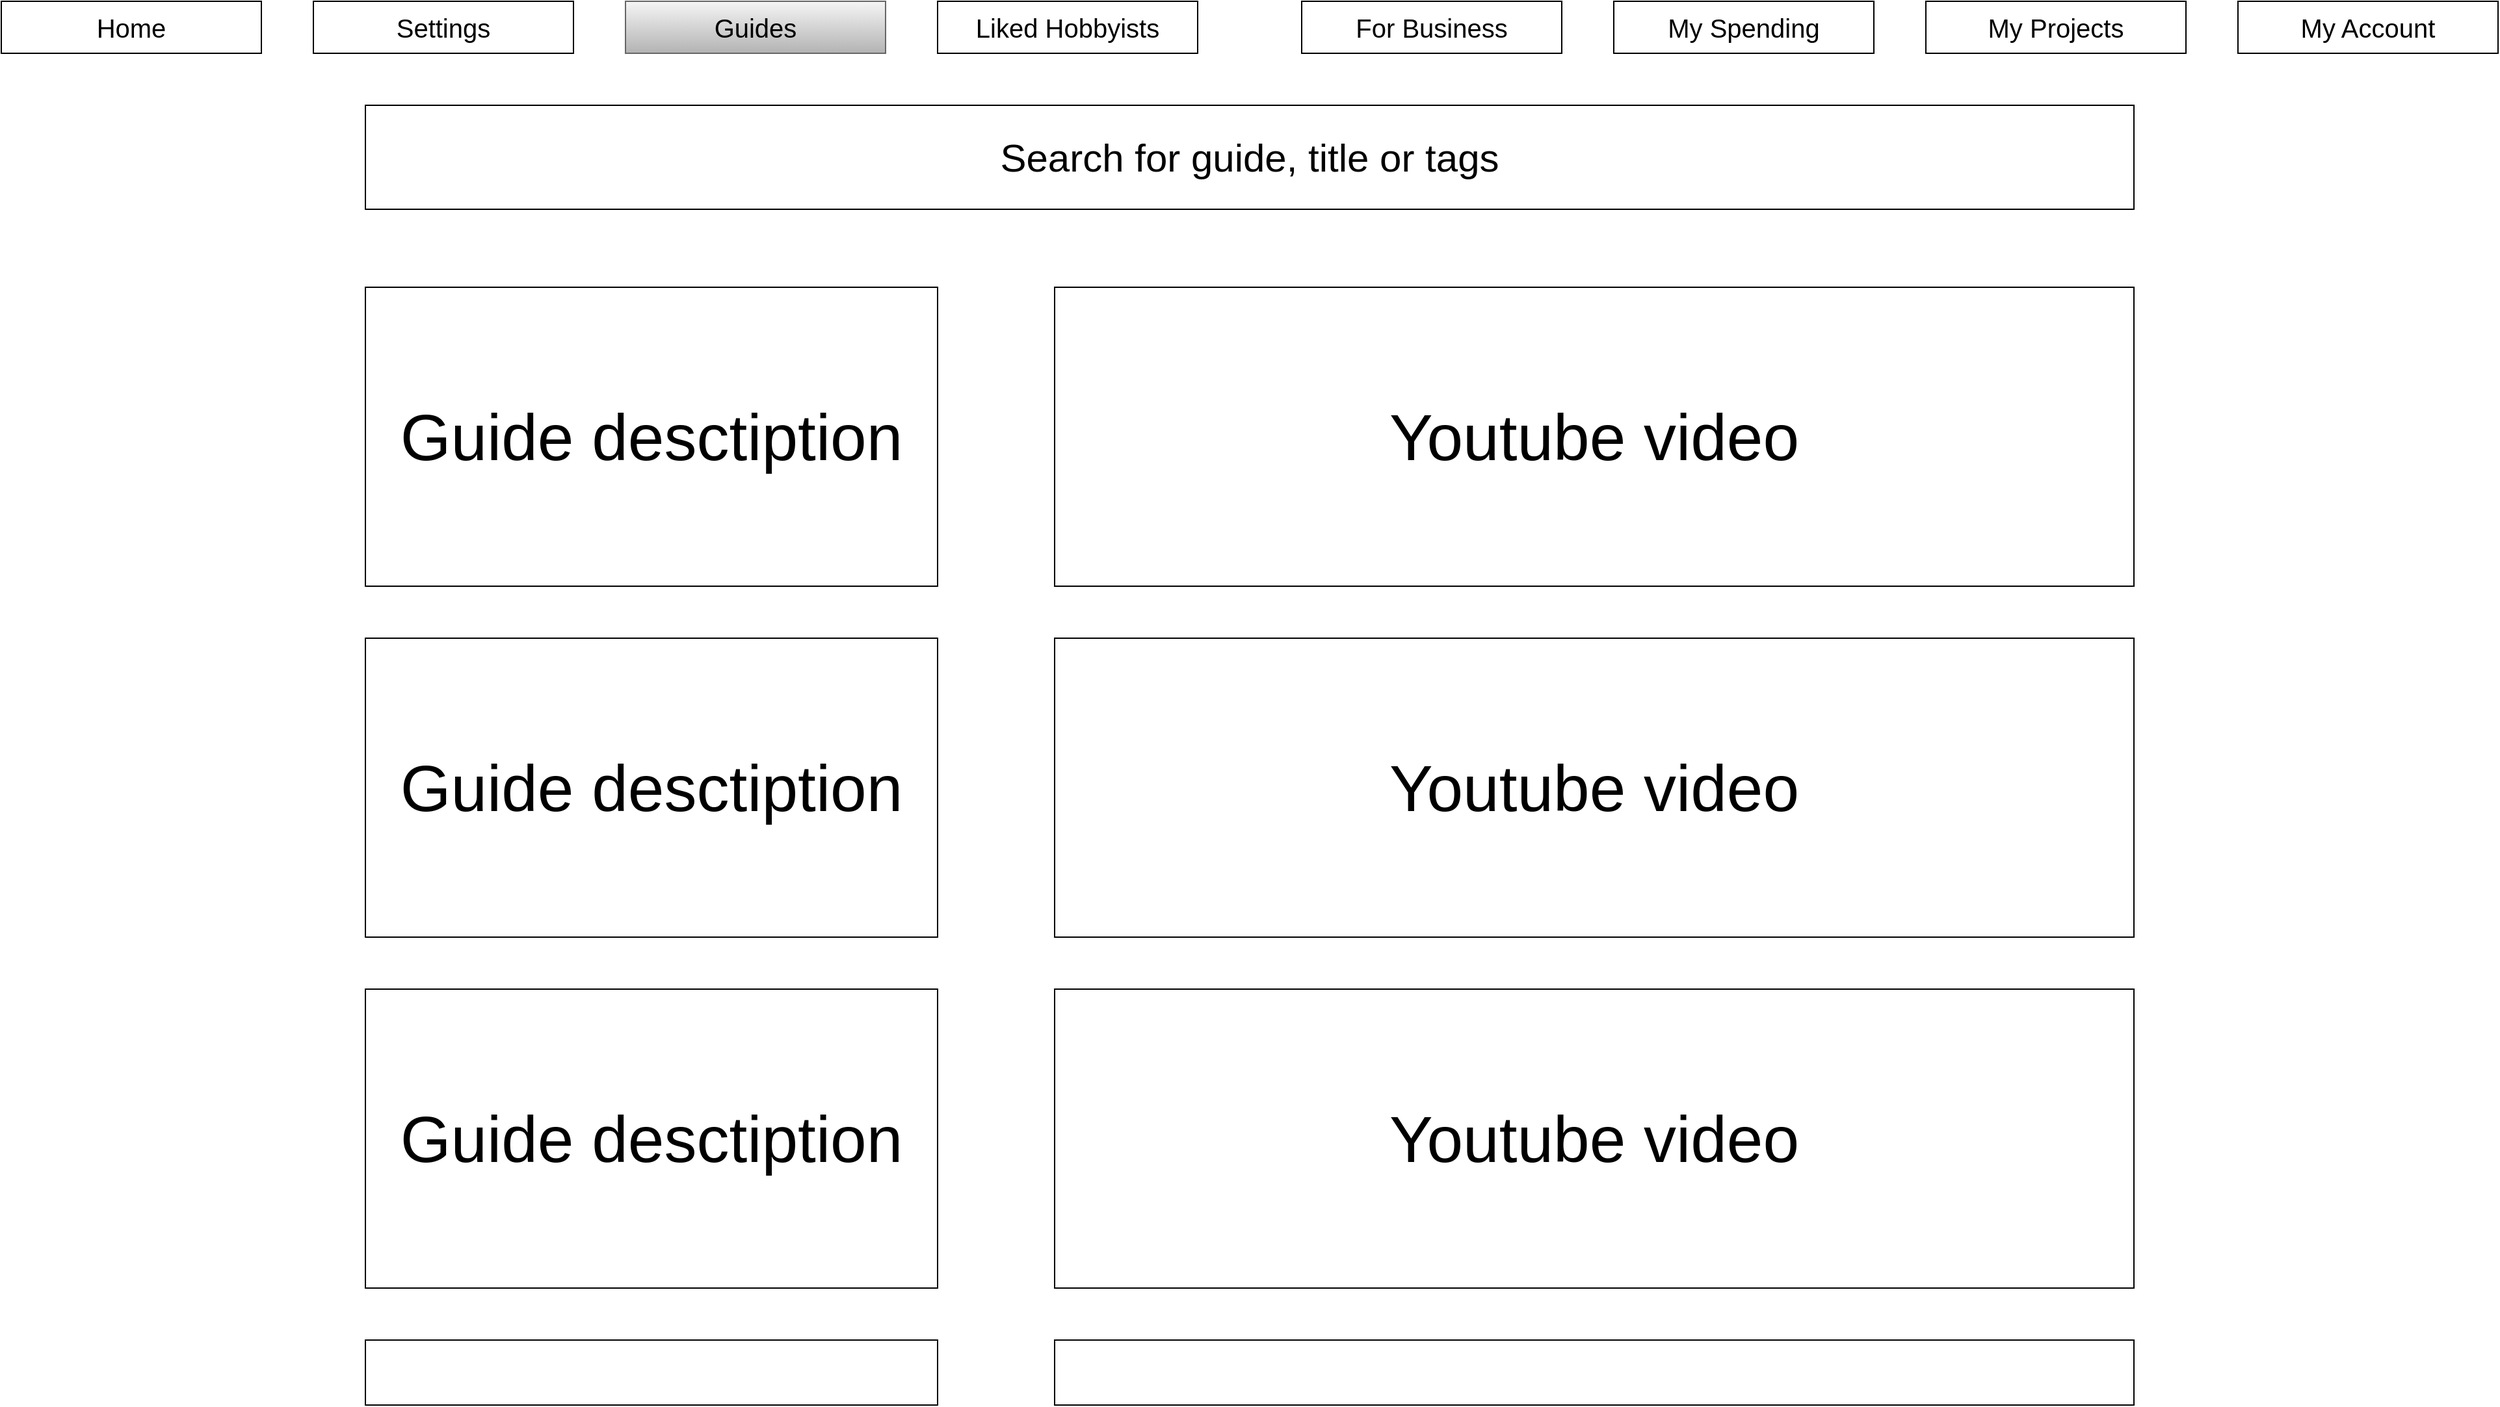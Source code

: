 <mxfile version="20.8.16" type="device" pages="8"><diagram name="Home" id="sbVSTHeEc8Khvn0jCTg0"><mxGraphModel dx="2058" dy="1180" grid="1" gridSize="10" guides="1" tooltips="1" connect="1" arrows="1" fold="1" page="1" pageScale="1" pageWidth="1920" pageHeight="1080" math="0" shadow="0"><root><mxCell id="0"/><mxCell id="1" parent="0"/><mxCell id="GmCFZUTFq7YRnxrkvhaL-1" value="&lt;font style=&quot;font-size: 20px;&quot;&gt;Home&lt;/font&gt;" style="rounded=0;whiteSpace=wrap;html=1;" parent="1" vertex="1"><mxGeometry width="200" height="40" as="geometry"/></mxCell><mxCell id="GmCFZUTFq7YRnxrkvhaL-2" value="&lt;font style=&quot;font-size: 20px;&quot;&gt;My Account&lt;/font&gt;" style="rounded=0;whiteSpace=wrap;html=1;" parent="1" vertex="1"><mxGeometry x="1720" width="200" height="40" as="geometry"/></mxCell><mxCell id="GmCFZUTFq7YRnxrkvhaL-3" value="&lt;span style=&quot;font-size: 50px;&quot;&gt;Youtube video&lt;/span&gt;" style="rounded=0;whiteSpace=wrap;html=1;" parent="1" vertex="1"><mxGeometry x="810" y="220" width="830" height="230" as="geometry"/></mxCell><mxCell id="GmCFZUTFq7YRnxrkvhaL-6" value="&lt;font style=&quot;font-size: 30px;&quot;&gt;Search for guide, title or tags&lt;/font&gt;" style="rounded=0;whiteSpace=wrap;html=1;" parent="1" vertex="1"><mxGeometry x="280" y="80" width="1360" height="80" as="geometry"/></mxCell><mxCell id="GmCFZUTFq7YRnxrkvhaL-7" value="&lt;font style=&quot;font-size: 20px;&quot;&gt;My Projects&lt;br&gt;&lt;/font&gt;" style="rounded=0;whiteSpace=wrap;html=1;" parent="1" vertex="1"><mxGeometry x="1480" width="200" height="40" as="geometry"/></mxCell><mxCell id="GmCFZUTFq7YRnxrkvhaL-8" value="&lt;font style=&quot;font-size: 20px;&quot;&gt;My Spending&lt;/font&gt;" style="rounded=0;whiteSpace=wrap;html=1;" parent="1" vertex="1"><mxGeometry x="1240" width="200" height="40" as="geometry"/></mxCell><mxCell id="GmCFZUTFq7YRnxrkvhaL-9" value="&lt;span style=&quot;font-size: 20px;&quot;&gt;Guides&lt;/span&gt;" style="rounded=0;whiteSpace=wrap;html=1;fillColor=#f5f5f5;strokeColor=#666666;gradientColor=#b3b3b3;" parent="1" vertex="1"><mxGeometry x="480" width="200" height="40" as="geometry"/></mxCell><mxCell id="GmCFZUTFq7YRnxrkvhaL-10" value="&lt;span style=&quot;font-size: 20px;&quot;&gt;Liked Hobbyists&lt;/span&gt;" style="rounded=0;whiteSpace=wrap;html=1;" parent="1" vertex="1"><mxGeometry x="720" width="200" height="40" as="geometry"/></mxCell><mxCell id="GmCFZUTFq7YRnxrkvhaL-14" value="&lt;span style=&quot;font-size: 50px;&quot;&gt;Guide desctiption&lt;/span&gt;" style="rounded=0;whiteSpace=wrap;html=1;" parent="1" vertex="1"><mxGeometry x="280" y="220" width="440" height="230" as="geometry"/></mxCell><mxCell id="85s8WxTEaQHtq8wKrOcY-1" value="&lt;span style=&quot;font-size: 20px;&quot;&gt;Settings&lt;/span&gt;" style="rounded=0;whiteSpace=wrap;html=1;" parent="1" vertex="1"><mxGeometry x="240" width="200" height="40" as="geometry"/></mxCell><mxCell id="85s8WxTEaQHtq8wKrOcY-2" value="&lt;span style=&quot;font-size: 20px;&quot;&gt;For Business&lt;/span&gt;" style="rounded=0;whiteSpace=wrap;html=1;" parent="1" vertex="1"><mxGeometry x="1000" width="200" height="40" as="geometry"/></mxCell><mxCell id="6GzSkNBztlolmLq8m_NZ-1" value="&lt;span style=&quot;font-size: 50px;&quot;&gt;Youtube video&lt;/span&gt;" style="rounded=0;whiteSpace=wrap;html=1;" parent="1" vertex="1"><mxGeometry x="810" y="490" width="830" height="230" as="geometry"/></mxCell><mxCell id="6GzSkNBztlolmLq8m_NZ-2" value="&lt;span style=&quot;font-size: 50px;&quot;&gt;Guide desctiption&lt;/span&gt;" style="rounded=0;whiteSpace=wrap;html=1;" parent="1" vertex="1"><mxGeometry x="280" y="490" width="440" height="230" as="geometry"/></mxCell><mxCell id="6GzSkNBztlolmLq8m_NZ-5" value="&lt;span style=&quot;font-size: 50px;&quot;&gt;Youtube video&lt;/span&gt;" style="rounded=0;whiteSpace=wrap;html=1;" parent="1" vertex="1"><mxGeometry x="810" y="760" width="830" height="230" as="geometry"/></mxCell><mxCell id="6GzSkNBztlolmLq8m_NZ-6" value="&lt;span style=&quot;font-size: 50px;&quot;&gt;Guide desctiption&lt;/span&gt;" style="rounded=0;whiteSpace=wrap;html=1;" parent="1" vertex="1"><mxGeometry x="280" y="760" width="440" height="230" as="geometry"/></mxCell><mxCell id="SpukXCk-FqqKl10Tx0mO-9" value="" style="rounded=0;whiteSpace=wrap;html=1;strokeColor=default;gradientColor=none;" parent="1" vertex="1"><mxGeometry x="810" y="1030" width="830" height="50" as="geometry"/></mxCell><mxCell id="SpukXCk-FqqKl10Tx0mO-10" value="" style="rounded=0;whiteSpace=wrap;html=1;" parent="1" vertex="1"><mxGeometry x="280" y="1030" width="440" height="50" as="geometry"/></mxCell></root></mxGraphModel></diagram><diagram id="O-eFL_353cK5m40JCmFn" name="My Spending"><mxGraphModel grid="1" page="1" gridSize="10" guides="1" tooltips="1" connect="1" arrows="1" fold="1" pageScale="1" pageWidth="1920" pageHeight="1080" math="0" shadow="0">&#xa;      <root>&#xa;        <mxCell id="0"/>&#xa;        <mxCell id="1" parent="0"/>&#xa;        <mxCell id="Qk-C6yxF5CyuzVPuHcHw-1" value="&lt;font style=&quot;font-size: 40px;&quot;&gt;My Spending&lt;/font&gt;" style="rounded=0;whiteSpace=wrap;html=1;" vertex="1" parent="1">&#xa;          <mxGeometry x="440" y="40" width="1040" height="80" as="geometry"/>&#xa;        </mxCell>&#xa;        <mxCell id="Qk-C6yxF5CyuzVPuHcHw-2" value="&lt;font style=&quot;font-size: 40px;&quot;&gt;Project - Drop Down&lt;/font&gt;" style="rounded=0;whiteSpace=wrap;html=1;" vertex="1" parent="1">&#xa;          <mxGeometry x="80" y="160" width="640" height="80" as="geometry"/>&#xa;        </mxCell>&#xa;        <mxCell id="rQ4TsWxULD3wKWpOytbA-2" style="edgeStyle=orthogonalEdgeStyle;rounded=0;orthogonalLoop=1;jettySize=auto;html=1;exitX=1;exitY=1;exitDx=0;exitDy=0;entryX=0.5;entryY=0;entryDx=0;entryDy=0;" edge="1" parent="1" source="Qk-C6yxF5CyuzVPuHcHw-3" target="Qk-C6yxF5CyuzVPuHcHw-8">&#xa;          <mxGeometry relative="1" as="geometry"/>&#xa;        </mxCell>&#xa;        <mxCell id="Qk-C6yxF5CyuzVPuHcHw-3" value="&lt;font style=&quot;font-size: 40px;&quot;&gt;List&lt;/font&gt;" style="rounded=0;whiteSpace=wrap;html=1;" vertex="1" parent="1">&#xa;          <mxGeometry x="80" y="280" width="320" height="360" as="geometry"/>&#xa;        </mxCell>&#xa;        <mxCell id="Qk-C6yxF5CyuzVPuHcHw-4" value="&lt;font style=&quot;font-size: 40px;&quot;&gt;Price&lt;/font&gt;" style="rounded=0;whiteSpace=wrap;html=1;" vertex="1" parent="1">&#xa;          <mxGeometry x="400" y="280" width="160" height="360" as="geometry"/>&#xa;        </mxCell>&#xa;        <mxCell id="Qk-C6yxF5CyuzVPuHcHw-5" value="&lt;span style=&quot;font-size: 40px;&quot;&gt;Graph (Likely Pie chart but bar graph preferable)&lt;/span&gt;&lt;div&gt;&lt;span style=&quot;font-size: 40px;&quot;&gt;&lt;br&gt;&lt;/span&gt;&lt;/div&gt;" style="rounded=0;whiteSpace=wrap;html=1;" vertex="1" parent="1">&#xa;          <mxGeometry x="880" y="280" width="960" height="440" as="geometry"/>&#xa;        </mxCell>&#xa;        <mxCell id="Qk-C6yxF5CyuzVPuHcHw-6" value="&lt;font style=&quot;font-size: 40px;&quot;&gt;My Spending&lt;/font&gt;" style="rounded=0;whiteSpace=wrap;html=1;" vertex="1" parent="1">&#xa;          <mxGeometry x="880" y="160" width="480" height="80" as="geometry"/>&#xa;        </mxCell>&#xa;        <mxCell id="Qk-C6yxF5CyuzVPuHcHw-7" value="&lt;font style=&quot;font-size: 40px;&quot;&gt;Date - Date&lt;/font&gt;" style="rounded=0;whiteSpace=wrap;html=1;" vertex="1" parent="1">&#xa;          <mxGeometry x="1360" y="160" width="480" height="80" as="geometry"/>&#xa;        </mxCell>&#xa;        <mxCell id="Qk-C6yxF5CyuzVPuHcHw-8" value="&lt;font style=&quot;font-size: 40px;&quot;&gt;Budget Left&lt;/font&gt;" style="rounded=0;whiteSpace=wrap;html=1;" vertex="1" parent="1">&#xa;          <mxGeometry x="80" y="880" width="640" height="80" as="geometry"/>&#xa;        </mxCell>&#xa;        <mxCell id="rQ4TsWxULD3wKWpOytbA-1" value="&lt;font style=&quot;font-size: 20px;&quot;&gt;Home&lt;/font&gt;" style="rounded=0;whiteSpace=wrap;html=1;" vertex="1" parent="1">&#xa;          <mxGeometry width="200" height="40" as="geometry"/>&#xa;        </mxCell>&#xa;        <mxCell id="rQ4TsWxULD3wKWpOytbA-4" value="&lt;font style=&quot;font-size: 40px;&quot;&gt;Expanding&lt;/font&gt;" style="text;strokeColor=none;align=center;fillColor=none;html=1;verticalAlign=middle;whiteSpace=wrap;rounded=0;" vertex="1" parent="1">&#xa;          <mxGeometry x="430" y="750" width="260" height="100" as="geometry"/>&#xa;        </mxCell>&#xa;        <mxCell id="R5dMMhjgEsjYq8YBJ-na-1" value="&lt;font style=&quot;font-size: 20px;&quot;&gt;My Account&lt;/font&gt;" style="rounded=0;whiteSpace=wrap;html=1;" vertex="1" parent="1">&#xa;          <mxGeometry x="1720" width="200" height="40" as="geometry"/>&#xa;        </mxCell>&#xa;        <mxCell id="M_zQXc0IEzBqkwv7d2Im-1" value="&lt;font style=&quot;font-size: 40px;&quot;&gt;Business&lt;/font&gt;" style="rounded=0;whiteSpace=wrap;html=1;" vertex="1" parent="1">&#xa;          <mxGeometry x="560" y="280" width="160" height="360" as="geometry"/>&#xa;        </mxCell>&#xa;        <mxCell id="cPVpolEov6kdL0g1g1m7-1" value="&lt;font style=&quot;font-size: 20px;&quot;&gt;Home&lt;/font&gt;" style="rounded=0;whiteSpace=wrap;html=1;" vertex="1" parent="1">&#xa;          <mxGeometry width="200" height="40" as="geometry"/>&#xa;        </mxCell>&#xa;        <mxCell id="cPVpolEov6kdL0g1g1m7-2" value="&lt;font style=&quot;font-size: 20px;&quot;&gt;My Account&lt;/font&gt;" style="rounded=0;whiteSpace=wrap;html=1;" vertex="1" parent="1">&#xa;          <mxGeometry x="1720" width="200" height="40" as="geometry"/>&#xa;        </mxCell>&#xa;        <mxCell id="cPVpolEov6kdL0g1g1m7-3" value="&lt;font style=&quot;font-size: 20px;&quot;&gt;My Logs&lt;/font&gt;" style="rounded=0;whiteSpace=wrap;html=1;" vertex="1" parent="1">&#xa;          <mxGeometry x="1480" width="200" height="40" as="geometry"/>&#xa;        </mxCell>&#xa;        <mxCell id="cPVpolEov6kdL0g1g1m7-4" value="&lt;font style=&quot;font-size: 20px;&quot;&gt;My Spending&lt;/font&gt;" style="rounded=0;whiteSpace=wrap;html=1;" vertex="1" parent="1">&#xa;          <mxGeometry x="1240" width="200" height="40" as="geometry"/>&#xa;        </mxCell>&#xa;        <mxCell id="cPVpolEov6kdL0g1g1m7-5" value="&lt;span style=&quot;font-size: 20px;&quot;&gt;Guides&lt;/span&gt;" style="rounded=0;whiteSpace=wrap;html=1;" vertex="1" parent="1">&#xa;          <mxGeometry x="480" width="200" height="40" as="geometry"/>&#xa;        </mxCell>&#xa;        <mxCell id="cPVpolEov6kdL0g1g1m7-6" value="&lt;span style=&quot;font-size: 20px;&quot;&gt;Liked Hobbyists&lt;/span&gt;" style="rounded=0;whiteSpace=wrap;html=1;" vertex="1" parent="1">&#xa;          <mxGeometry x="720" width="200" height="40" as="geometry"/>&#xa;        </mxCell>&#xa;        <mxCell id="cPVpolEov6kdL0g1g1m7-7" value="&lt;span style=&quot;font-size: 20px;&quot;&gt;Settings&lt;/span&gt;" style="rounded=0;whiteSpace=wrap;html=1;" vertex="1" parent="1">&#xa;          <mxGeometry x="240" width="200" height="40" as="geometry"/>&#xa;        </mxCell>&#xa;        <mxCell id="cPVpolEov6kdL0g1g1m7-8" value="&lt;span style=&quot;font-size: 20px;&quot;&gt;For Business&lt;/span&gt;" style="rounded=0;whiteSpace=wrap;html=1;" vertex="1" parent="1">&#xa;          <mxGeometry x="1000" width="200" height="40" as="geometry"/>&#xa;        </mxCell>&#xa;      </root>&#xa;    </mxGraphModel></diagram><diagram id="5CjeC6vP6nMVvRANcOw8" name="My Logs"><mxGraphModel grid="1" page="1" gridSize="10" guides="1" tooltips="1" connect="1" arrows="1" fold="1" pageScale="1" pageWidth="1920" pageHeight="1080" math="0" shadow="0">&#xa;      <root>&#xa;        <mxCell id="0"/>&#xa;        <mxCell id="1" parent="0"/>&#xa;        <mxCell id="EGg2qbULmWdiALJaKu0B-1" value="&lt;font style=&quot;font-size: 20px;&quot;&gt;Home&lt;/font&gt;" style="rounded=0;whiteSpace=wrap;html=1;" vertex="1" parent="1">&#xa;          <mxGeometry width="200" height="40" as="geometry"/>&#xa;        </mxCell>&#xa;        <mxCell id="2NyzH66EQGALbeiwvmcz-1" value="&lt;font style=&quot;font-size: 40px;&quot;&gt;My Logs&lt;/font&gt;" style="rounded=0;whiteSpace=wrap;html=1;" vertex="1" parent="1">&#xa;          <mxGeometry x="440" y="40" width="1040" height="80" as="geometry"/>&#xa;        </mxCell>&#xa;        <mxCell id="NV8GbnrxALti_1ooOaKt-1" value="&lt;font style=&quot;font-size: 40px;&quot;&gt;Latest Project&lt;/font&gt;" style="rounded=0;whiteSpace=wrap;html=1;" vertex="1" parent="1">&#xa;          <mxGeometry x="160" y="160" width="480" height="80" as="geometry"/>&#xa;        </mxCell>&#xa;        <mxCell id="NV8GbnrxALti_1ooOaKt-2" value="&lt;font style=&quot;font-size: 40px;&quot;&gt;My Projects&lt;/font&gt;" style="rounded=0;whiteSpace=wrap;html=1;" vertex="1" parent="1">&#xa;          <mxGeometry x="1280" y="160" width="480" height="80" as="geometry"/>&#xa;        </mxCell>&#xa;        <mxCell id="NV8GbnrxALti_1ooOaKt-3" value="&lt;font style=&quot;font-size: 40px;&quot;&gt;P1&lt;/font&gt;" style="rounded=0;whiteSpace=wrap;html=1;" vertex="1" parent="1">&#xa;          <mxGeometry x="1280" y="320" width="240" height="80" as="geometry"/>&#xa;        </mxCell>&#xa;        <mxCell id="NV8GbnrxALti_1ooOaKt-6" value="&lt;font style=&quot;font-size: 40px;&quot;&gt;Date&lt;/font&gt;" style="rounded=0;whiteSpace=wrap;html=1;" vertex="1" parent="1">&#xa;          <mxGeometry x="1520" y="320" width="240" height="80" as="geometry"/>&#xa;        </mxCell>&#xa;        <mxCell id="NV8GbnrxALti_1ooOaKt-7" value="&lt;font style=&quot;font-size: 40px;&quot;&gt;P2&lt;/font&gt;" style="rounded=0;whiteSpace=wrap;html=1;" vertex="1" parent="1">&#xa;          <mxGeometry x="1280" y="400" width="240" height="80" as="geometry"/>&#xa;        </mxCell>&#xa;        <mxCell id="NV8GbnrxALti_1ooOaKt-8" value="&lt;font style=&quot;font-size: 40px;&quot;&gt;Date&lt;/font&gt;" style="rounded=0;whiteSpace=wrap;html=1;" vertex="1" parent="1">&#xa;          <mxGeometry x="1520" y="400" width="240" height="80" as="geometry"/>&#xa;        </mxCell>&#xa;        <mxCell id="NV8GbnrxALti_1ooOaKt-9" value="&lt;font style=&quot;font-size: 40px;&quot;&gt;P3&lt;/font&gt;" style="rounded=0;whiteSpace=wrap;html=1;" vertex="1" parent="1">&#xa;          <mxGeometry x="1280" y="480" width="240" height="80" as="geometry"/>&#xa;        </mxCell>&#xa;        <mxCell id="NV8GbnrxALti_1ooOaKt-10" value="&lt;font style=&quot;font-size: 40px;&quot;&gt;Date&lt;/font&gt;" style="rounded=0;whiteSpace=wrap;html=1;" vertex="1" parent="1">&#xa;          <mxGeometry x="1520" y="480" width="240" height="80" as="geometry"/>&#xa;        </mxCell>&#xa;        <mxCell id="NV8GbnrxALti_1ooOaKt-11" value="&lt;font style=&quot;font-size: 40px;&quot;&gt;P4&lt;/font&gt;" style="rounded=0;whiteSpace=wrap;html=1;" vertex="1" parent="1">&#xa;          <mxGeometry x="1280" y="560" width="240" height="80" as="geometry"/>&#xa;        </mxCell>&#xa;        <mxCell id="NV8GbnrxALti_1ooOaKt-12" value="&lt;font style=&quot;font-size: 40px;&quot;&gt;Date&lt;/font&gt;" style="rounded=0;whiteSpace=wrap;html=1;" vertex="1" parent="1">&#xa;          <mxGeometry x="1520" y="560" width="240" height="80" as="geometry"/>&#xa;        </mxCell>&#xa;        <mxCell id="RJg0xEHgqa58KW8iP3YO-1" style="edgeStyle=orthogonalEdgeStyle;rounded=0;orthogonalLoop=1;jettySize=auto;html=1;exitX=0.5;exitY=1;exitDx=0;exitDy=0;" edge="1" parent="1" source="zrLupeV8P1_wbBZfBxP9-1">&#xa;          <mxGeometry relative="1" as="geometry">&#xa;            <mxPoint x="320" y="1070" as="targetPoint"/>&#xa;          </mxGeometry>&#xa;        </mxCell>&#xa;        <mxCell id="zrLupeV8P1_wbBZfBxP9-1" value="&lt;font style=&quot;font-size: 40px;&quot;&gt;Todo List&lt;/font&gt;" style="rounded=0;whiteSpace=wrap;html=1;" vertex="1" parent="1">&#xa;          <mxGeometry x="160" y="280" width="320" height="360" as="geometry"/>&#xa;        </mxCell>&#xa;        <mxCell id="hljSt8gf0urvJjKuXrvA-1" value="&lt;font style=&quot;font-size: 40px;&quot;&gt;Date&lt;/font&gt;&lt;div&gt;&lt;font style=&quot;font-size: 40px;&quot;&gt;Finished&lt;/font&gt;&lt;/div&gt;" style="rounded=0;whiteSpace=wrap;html=1;" vertex="1" parent="1">&#xa;          <mxGeometry x="480" y="280" width="160" height="360" as="geometry"/>&#xa;        </mxCell>&#xa;        <mxCell id="LybvA4QUG5oalUBe316i-1" value="&lt;font style=&quot;font-size: 40px;&quot;&gt;Expanding&lt;/font&gt;" style="text;strokeColor=none;align=center;fillColor=none;html=1;verticalAlign=middle;whiteSpace=wrap;rounded=0;" vertex="1" parent="1">&#xa;          <mxGeometry x="400" y="750" width="260" height="100" as="geometry"/>&#xa;        </mxCell>&#xa;        <mxCell id="AD9WpxaWhbjdMQM16wyf-1" value="&lt;font style=&quot;font-size: 20px;&quot;&gt;My Account&lt;/font&gt;" style="rounded=0;whiteSpace=wrap;html=1;" vertex="1" parent="1">&#xa;          <mxGeometry x="1720" width="200" height="40" as="geometry"/>&#xa;        </mxCell>&#xa;        <mxCell id="9nKMUua1_T5IygAyl0oa-1" value="&lt;font style=&quot;font-size: 20px;&quot;&gt;Home&lt;/font&gt;" style="rounded=0;whiteSpace=wrap;html=1;" vertex="1" parent="1">&#xa;          <mxGeometry width="200" height="40" as="geometry"/>&#xa;        </mxCell>&#xa;        <mxCell id="9nKMUua1_T5IygAyl0oa-2" value="&lt;font style=&quot;font-size: 20px;&quot;&gt;My Account&lt;/font&gt;" style="rounded=0;whiteSpace=wrap;html=1;" vertex="1" parent="1">&#xa;          <mxGeometry x="1720" width="200" height="40" as="geometry"/>&#xa;        </mxCell>&#xa;        <mxCell id="9nKMUua1_T5IygAyl0oa-3" value="&lt;font style=&quot;font-size: 20px;&quot;&gt;My Logs&lt;/font&gt;" style="rounded=0;whiteSpace=wrap;html=1;" vertex="1" parent="1">&#xa;          <mxGeometry x="1480" width="200" height="40" as="geometry"/>&#xa;        </mxCell>&#xa;        <mxCell id="9nKMUua1_T5IygAyl0oa-4" value="&lt;font style=&quot;font-size: 20px;&quot;&gt;My Spending&lt;/font&gt;" style="rounded=0;whiteSpace=wrap;html=1;" vertex="1" parent="1">&#xa;          <mxGeometry x="1240" width="200" height="40" as="geometry"/>&#xa;        </mxCell>&#xa;        <mxCell id="9nKMUua1_T5IygAyl0oa-5" value="&lt;span style=&quot;font-size: 20px;&quot;&gt;Guides&lt;/span&gt;" style="rounded=0;whiteSpace=wrap;html=1;" vertex="1" parent="1">&#xa;          <mxGeometry x="480" width="200" height="40" as="geometry"/>&#xa;        </mxCell>&#xa;        <mxCell id="9nKMUua1_T5IygAyl0oa-6" value="&lt;span style=&quot;font-size: 20px;&quot;&gt;Liked Hobbyists&lt;/span&gt;" style="rounded=0;whiteSpace=wrap;html=1;" vertex="1" parent="1">&#xa;          <mxGeometry x="720" width="200" height="40" as="geometry"/>&#xa;        </mxCell>&#xa;        <mxCell id="9nKMUua1_T5IygAyl0oa-7" value="&lt;span style=&quot;font-size: 20px;&quot;&gt;Settings&lt;/span&gt;" style="rounded=0;whiteSpace=wrap;html=1;" vertex="1" parent="1">&#xa;          <mxGeometry x="240" width="200" height="40" as="geometry"/>&#xa;        </mxCell>&#xa;        <mxCell id="9nKMUua1_T5IygAyl0oa-8" value="&lt;span style=&quot;font-size: 20px;&quot;&gt;For Business&lt;/span&gt;" style="rounded=0;whiteSpace=wrap;html=1;" vertex="1" parent="1">&#xa;          <mxGeometry x="1000" width="200" height="40" as="geometry"/>&#xa;        </mxCell>&#xa;      </root>&#xa;    </mxGraphModel></diagram><diagram id="LKQV3p83h1hl-bAapN0g" name="Current Project Creator"><mxGraphModel grid="1" page="1" gridSize="10" guides="1" tooltips="1" connect="1" arrows="1" fold="1" pageScale="1" pageWidth="1920" pageHeight="1080" math="0" shadow="0">&#xa;      <root>&#xa;        <mxCell id="0"/>&#xa;        <mxCell id="1" parent="0"/>&#xa;        <mxCell id="zFybRp19xdnBFc7QdkN5-1" value="&lt;font style=&quot;font-size: 40px;&quot;&gt;My Current Project&lt;/font&gt;" style="rounded=0;whiteSpace=wrap;html=1;" vertex="1" parent="1">&#xa;          <mxGeometry x="440" y="40" width="1040" height="80" as="geometry"/>&#xa;        </mxCell>&#xa;        <mxCell id="U9ZXl2ZZzEUxtcL5WbZf-1" value="&lt;span style=&quot;font-size: 40px;&quot;&gt;Last Updated - Date&lt;/span&gt;" style="rounded=0;whiteSpace=wrap;html=1;" vertex="1" parent="1">&#xa;          <mxGeometry x="960" y="160" width="400" height="80" as="geometry"/>&#xa;        </mxCell>&#xa;        <mxCell id="xBqjIGbbj-DfptGHzKfU-1" value="&lt;span style=&quot;font-size: 40px; background-color: initial;&quot;&gt;Instructions List -&amp;nbsp;&lt;/span&gt;&lt;div&gt;&lt;span style=&quot;font-size: 40px; background-color: initial;&quot;&gt;Each Instruction is an update post&lt;/span&gt;&lt;/div&gt;" style="rounded=0;whiteSpace=wrap;html=1;" vertex="1" parent="1">&#xa;          <mxGeometry x="80" y="160" width="800" height="440" as="geometry"/>&#xa;        </mxCell>&#xa;        <mxCell id="xBqjIGbbj-DfptGHzKfU-2" value="&lt;font style=&quot;font-size: 37px;&quot;&gt;Timeline -&amp;nbsp;&lt;/font&gt;&lt;div style=&quot;font-size: 37px;&quot;&gt;&lt;font style=&quot;font-size: 37px;&quot;&gt;Start date-End date&lt;/font&gt;&lt;/div&gt;" style="rounded=0;whiteSpace=wrap;html=1;" vertex="1" parent="1">&#xa;          <mxGeometry x="1440" y="160" width="400" height="80" as="geometry"/>&#xa;        </mxCell>&#xa;        <mxCell id="xBqjIGbbj-DfptGHzKfU-3" value="&lt;span style=&quot;font-size: 40px;&quot;&gt;Create&lt;/span&gt;" style="rounded=0;whiteSpace=wrap;html=1;" vertex="1" parent="1">&#xa;          <mxGeometry x="80" y="640" width="240" height="80" as="geometry"/>&#xa;        </mxCell>&#xa;        <mxCell id="xBqjIGbbj-DfptGHzKfU-6" value="&lt;span style=&quot;font-size: 40px;&quot;&gt;Delete&lt;/span&gt;" style="rounded=0;whiteSpace=wrap;html=1;" vertex="1" parent="1">&#xa;          <mxGeometry x="360" y="640" width="240" height="80" as="geometry"/>&#xa;        </mxCell>&#xa;        <mxCell id="xBqjIGbbj-DfptGHzKfU-7" value="&lt;span style=&quot;font-size: 40px;&quot;&gt;Update&lt;/span&gt;" style="rounded=0;whiteSpace=wrap;html=1;" vertex="1" parent="1">&#xa;          <mxGeometry x="640" y="640" width="240" height="80" as="geometry"/>&#xa;        </mxCell>&#xa;        <mxCell id="xBqjIGbbj-DfptGHzKfU-8" value="&lt;span style=&quot;font-size: 40px; background-color: initial;&quot;&gt;Todo List&lt;/span&gt;" style="rounded=0;whiteSpace=wrap;html=1;" vertex="1" parent="1">&#xa;          <mxGeometry x="960" y="280" width="720" height="440" as="geometry"/>&#xa;        </mxCell>&#xa;        <mxCell id="xBqjIGbbj-DfptGHzKfU-9" value="&lt;span style=&quot;font-size: 40px;&quot;&gt;Date&lt;/span&gt;" style="rounded=0;whiteSpace=wrap;html=1;" vertex="1" parent="1">&#xa;          <mxGeometry x="1680" y="280" width="160" height="440" as="geometry"/>&#xa;        </mxCell>&#xa;        <mxCell id="xBqjIGbbj-DfptGHzKfU-10" value="&lt;span style=&quot;font-size: 40px; background-color: initial;&quot;&gt;Media&lt;/span&gt;" style="rounded=0;whiteSpace=wrap;html=1;" vertex="1" parent="1">&#xa;          <mxGeometry x="360" y="760" width="520" height="280" as="geometry"/>&#xa;        </mxCell>&#xa;        <mxCell id="xBqjIGbbj-DfptGHzKfU-11" value="&lt;span style=&quot;font-size: 40px;&quot;&gt;Attach media&lt;/span&gt;" style="rounded=0;whiteSpace=wrap;html=1;" vertex="1" parent="1">&#xa;          <mxGeometry x="80" y="760" width="240" height="80" as="geometry"/>&#xa;        </mxCell>&#xa;        <mxCell id="xBqjIGbbj-DfptGHzKfU-12" value="&lt;span style=&quot;font-size: 40px;&quot;&gt;Remove media&lt;/span&gt;" style="rounded=0;whiteSpace=wrap;html=1;" vertex="1" parent="1">&#xa;          <mxGeometry x="80" y="840" width="240" height="80" as="geometry"/>&#xa;        </mxCell>&#xa;        <mxCell id="ezO7EVV87qKu0jEUSXfp-1" value="&lt;font style=&quot;font-size: 20px;&quot;&gt;Home&lt;/font&gt;" style="rounded=0;whiteSpace=wrap;html=1;" vertex="1" parent="1">&#xa;          <mxGeometry width="200" height="40" as="geometry"/>&#xa;        </mxCell>&#xa;        <mxCell id="PefHsWaFl8d-mAfI-AHs-1" value="&lt;font style=&quot;font-size: 20px;&quot;&gt;My Account&lt;/font&gt;" style="rounded=0;whiteSpace=wrap;html=1;" vertex="1" parent="1">&#xa;          <mxGeometry x="1720" width="200" height="40" as="geometry"/>&#xa;        </mxCell>&#xa;        <mxCell id="LKCaOf8__rim_SxG-JOb-1" value="&lt;span style=&quot;font-size: 40px; background-color: initial;&quot;&gt;Materials List&lt;/span&gt;" style="rounded=0;whiteSpace=wrap;html=1;" vertex="1" parent="1">&#xa;          <mxGeometry x="960" y="760" width="520" height="280" as="geometry"/>&#xa;        </mxCell>&#xa;        <mxCell id="LKCaOf8__rim_SxG-JOb-2" value="&lt;span style=&quot;font-size: 40px; background-color: initial;&quot;&gt;Price&lt;/span&gt;" style="rounded=0;whiteSpace=wrap;html=1;" vertex="1" parent="1">&#xa;          <mxGeometry x="1480" y="760" width="120" height="280" as="geometry"/>&#xa;        </mxCell>&#xa;        <mxCell id="LKCaOf8__rim_SxG-JOb-3" value="&lt;span style=&quot;background-color: initial;&quot;&gt;&lt;font style=&quot;font-size: 20px;&quot;&gt;Business&lt;/font&gt;&lt;/span&gt;" style="rounded=0;whiteSpace=wrap;html=1;" vertex="1" parent="1">&#xa;          <mxGeometry x="1600" y="760" width="120" height="280" as="geometry"/>&#xa;        </mxCell>&#xa;        <mxCell id="LKCaOf8__rim_SxG-JOb-4" value="&lt;span style=&quot;font-size: 40px;&quot;&gt;Add&lt;/span&gt;" style="rounded=0;whiteSpace=wrap;html=1;" vertex="1" parent="1">&#xa;          <mxGeometry x="1720" y="800" width="120" height="80" as="geometry"/>&#xa;        </mxCell>&#xa;        <mxCell id="LKCaOf8__rim_SxG-JOb-5" value="&lt;font style=&quot;font-size: 20px;&quot;&gt;Remove&lt;/font&gt;" style="rounded=0;whiteSpace=wrap;html=1;" vertex="1" parent="1">&#xa;          <mxGeometry x="1720" y="920" width="120" height="80" as="geometry"/>&#xa;        </mxCell>&#xa;        <mxCell id="acH38Jpm8Inm5_w0t7g2-1" value="&lt;font style=&quot;font-size: 20px;&quot;&gt;Home&lt;/font&gt;" style="rounded=0;whiteSpace=wrap;html=1;" vertex="1" parent="1">&#xa;          <mxGeometry width="200" height="40" as="geometry"/>&#xa;        </mxCell>&#xa;        <mxCell id="acH38Jpm8Inm5_w0t7g2-2" value="&lt;font style=&quot;font-size: 20px;&quot;&gt;My Account&lt;/font&gt;" style="rounded=0;whiteSpace=wrap;html=1;" vertex="1" parent="1">&#xa;          <mxGeometry x="1720" width="200" height="40" as="geometry"/>&#xa;        </mxCell>&#xa;        <mxCell id="acH38Jpm8Inm5_w0t7g2-3" value="&lt;font style=&quot;font-size: 20px;&quot;&gt;My Logs&lt;/font&gt;" style="rounded=0;whiteSpace=wrap;html=1;" vertex="1" parent="1">&#xa;          <mxGeometry x="1480" width="200" height="40" as="geometry"/>&#xa;        </mxCell>&#xa;        <mxCell id="acH38Jpm8Inm5_w0t7g2-4" value="&lt;font style=&quot;font-size: 20px;&quot;&gt;My Spending&lt;/font&gt;" style="rounded=0;whiteSpace=wrap;html=1;" vertex="1" parent="1">&#xa;          <mxGeometry x="1240" width="200" height="40" as="geometry"/>&#xa;        </mxCell>&#xa;        <mxCell id="acH38Jpm8Inm5_w0t7g2-5" value="&lt;span style=&quot;font-size: 20px;&quot;&gt;Guides&lt;/span&gt;" style="rounded=0;whiteSpace=wrap;html=1;" vertex="1" parent="1">&#xa;          <mxGeometry x="480" width="200" height="40" as="geometry"/>&#xa;        </mxCell>&#xa;        <mxCell id="acH38Jpm8Inm5_w0t7g2-6" value="&lt;span style=&quot;font-size: 20px;&quot;&gt;Liked Hobbyists&lt;/span&gt;" style="rounded=0;whiteSpace=wrap;html=1;" vertex="1" parent="1">&#xa;          <mxGeometry x="720" width="200" height="40" as="geometry"/>&#xa;        </mxCell>&#xa;        <mxCell id="acH38Jpm8Inm5_w0t7g2-7" value="&lt;span style=&quot;font-size: 20px;&quot;&gt;Settings&lt;/span&gt;" style="rounded=0;whiteSpace=wrap;html=1;" vertex="1" parent="1">&#xa;          <mxGeometry x="240" width="200" height="40" as="geometry"/>&#xa;        </mxCell>&#xa;        <mxCell id="acH38Jpm8Inm5_w0t7g2-8" value="&lt;span style=&quot;font-size: 20px;&quot;&gt;For Business&lt;/span&gt;" style="rounded=0;whiteSpace=wrap;html=1;" vertex="1" parent="1">&#xa;          <mxGeometry x="1000" width="200" height="40" as="geometry"/>&#xa;        </mxCell>&#xa;        <mxCell id="7SIi7D0WxVthKjNlBFB_-1" value="&lt;span style=&quot;font-size: 40px;&quot;&gt;Post&lt;/span&gt;" style="rounded=0;whiteSpace=wrap;html=1;" vertex="1" parent="1">&#xa;          <mxGeometry x="80" y="920" width="240" height="80" as="geometry"/>&#xa;        </mxCell>&#xa;      </root>&#xa;    </mxGraphModel></diagram><diagram id="lm6YlrYn_uBT9b5enFdb" name="Current Project Viewer"><mxGraphModel grid="1" page="1" gridSize="10" guides="1" tooltips="1" connect="1" arrows="1" fold="1" pageScale="1" pageWidth="1920" pageHeight="1080" math="0" shadow="0">&#xa;      <root>&#xa;        <mxCell id="0"/>&#xa;        <mxCell id="1" parent="0"/>&#xa;        <mxCell id="xWE7inD5CVv-ESvl17m1-1" value="&lt;font style=&quot;font-size: 20px;&quot;&gt;Home&lt;/font&gt;" style="rounded=0;whiteSpace=wrap;html=1;" vertex="1" parent="1">&#xa;          <mxGeometry width="200" height="40" as="geometry"/>&#xa;        </mxCell>&#xa;        <mxCell id="xWE7inD5CVv-ESvl17m1-2" value="&lt;font style=&quot;font-size: 20px;&quot;&gt;My Account&lt;/font&gt;" style="rounded=0;whiteSpace=wrap;html=1;" vertex="1" parent="1">&#xa;          <mxGeometry x="1720" width="200" height="40" as="geometry"/>&#xa;        </mxCell>&#xa;        <mxCell id="xWE7inD5CVv-ESvl17m1-3" value="&lt;font style=&quot;font-size: 20px;&quot;&gt;My Logs&lt;/font&gt;" style="rounded=0;whiteSpace=wrap;html=1;" vertex="1" parent="1">&#xa;          <mxGeometry x="1480" width="200" height="40" as="geometry"/>&#xa;        </mxCell>&#xa;        <mxCell id="xWE7inD5CVv-ESvl17m1-4" value="&lt;font style=&quot;font-size: 20px;&quot;&gt;My Spending&lt;/font&gt;" style="rounded=0;whiteSpace=wrap;html=1;" vertex="1" parent="1">&#xa;          <mxGeometry x="1240" width="200" height="40" as="geometry"/>&#xa;        </mxCell>&#xa;        <mxCell id="xWE7inD5CVv-ESvl17m1-5" value="&lt;span style=&quot;font-size: 20px;&quot;&gt;Guides&lt;/span&gt;" style="rounded=0;whiteSpace=wrap;html=1;" vertex="1" parent="1">&#xa;          <mxGeometry x="480" width="200" height="40" as="geometry"/>&#xa;        </mxCell>&#xa;        <mxCell id="xWE7inD5CVv-ESvl17m1-6" value="&lt;span style=&quot;font-size: 20px;&quot;&gt;Liked Hobbyists&lt;/span&gt;" style="rounded=0;whiteSpace=wrap;html=1;" vertex="1" parent="1">&#xa;          <mxGeometry x="720" width="200" height="40" as="geometry"/>&#xa;        </mxCell>&#xa;        <mxCell id="xWE7inD5CVv-ESvl17m1-7" value="&lt;span style=&quot;font-size: 20px;&quot;&gt;Settings&lt;/span&gt;" style="rounded=0;whiteSpace=wrap;html=1;" vertex="1" parent="1">&#xa;          <mxGeometry x="240" width="200" height="40" as="geometry"/>&#xa;        </mxCell>&#xa;        <mxCell id="xWE7inD5CVv-ESvl17m1-8" value="&lt;span style=&quot;font-size: 20px;&quot;&gt;For Business&lt;/span&gt;" style="rounded=0;whiteSpace=wrap;html=1;" vertex="1" parent="1">&#xa;          <mxGeometry x="1000" width="200" height="40" as="geometry"/>&#xa;        </mxCell>&#xa;        <mxCell id="Q_MRXvC4T43gOPtEjUyF-1" value="&lt;font style=&quot;font-size: 40px;&quot;&gt;The Current Project&lt;/font&gt;" style="rounded=0;whiteSpace=wrap;html=1;" vertex="1" parent="1">&#xa;          <mxGeometry x="440" y="40" width="1040" height="80" as="geometry"/>&#xa;        </mxCell>&#xa;        <mxCell id="kw1WchRg1yLVyk9eOPbb-1" value="&lt;span style=&quot;font-size: 40px;&quot;&gt;Last Updated - Date&lt;/span&gt;" style="rounded=0;whiteSpace=wrap;html=1;" vertex="1" parent="1">&#xa;          <mxGeometry x="960" y="160" width="400" height="80" as="geometry"/>&#xa;        </mxCell>&#xa;        <mxCell id="kw1WchRg1yLVyk9eOPbb-2" value="&lt;span style=&quot;font-size: 40px;&quot;&gt;Radio Button Instructions&lt;/span&gt;" style="rounded=0;whiteSpace=wrap;html=1;" vertex="1" parent="1">&#xa;          <mxGeometry x="80" y="160" width="480" height="480" as="geometry"/>&#xa;        </mxCell>&#xa;        <mxCell id="kw1WchRg1yLVyk9eOPbb-3" value="&lt;font style=&quot;font-size: 37px;&quot;&gt;Timeline -&amp;nbsp;&lt;/font&gt;&lt;div style=&quot;font-size: 37px;&quot;&gt;&lt;font style=&quot;font-size: 37px;&quot;&gt;Start date-End date&lt;/font&gt;&lt;/div&gt;" style="rounded=0;whiteSpace=wrap;html=1;" vertex="1" parent="1">&#xa;          <mxGeometry x="1440" y="160" width="400" height="80" as="geometry"/>&#xa;        </mxCell>&#xa;        <mxCell id="kw1WchRg1yLVyk9eOPbb-9" value="&lt;span style=&quot;font-size: 40px; background-color: initial;&quot;&gt;Media - Arrows to cycle between multiple photos or videos&lt;/span&gt;" style="rounded=0;whiteSpace=wrap;html=1;" vertex="1" parent="1">&#xa;          <mxGeometry x="1190" y="320" width="650" height="400" as="geometry"/>&#xa;        </mxCell>&#xa;        <mxCell id="gW64aba4t_c_BHSM494z-1" value="&lt;span style=&quot;font-size: 40px; background-color: initial;&quot;&gt;Instruction Text&lt;/span&gt;" style="rounded=0;whiteSpace=wrap;html=1;" vertex="1" parent="1">&#xa;          <mxGeometry x="720" y="320" width="480" height="400" as="geometry"/>&#xa;        </mxCell>&#xa;        <mxCell id="wFsGSN9UH6A-5ywHAa-b-2" value="&lt;span style=&quot;font-size: 40px;&quot;&gt;Other projects by creator list&lt;/span&gt;" style="rounded=0;whiteSpace=wrap;html=1;" vertex="1" parent="1">&#xa;          <mxGeometry x="80" y="720" width="480" height="320" as="geometry"/>&#xa;        </mxCell>&#xa;        <mxCell id="wFsGSN9UH6A-5ywHAa-b-3" value="&lt;span style=&quot;font-size: 40px;&quot;&gt;Comments??? from other users&lt;/span&gt;" style="rounded=0;whiteSpace=wrap;html=1;" vertex="1" parent="1">&#xa;          <mxGeometry x="720" y="800" width="1120" height="240" as="geometry"/>&#xa;        </mxCell>&#xa;      </root>&#xa;    </mxGraphModel></diagram><diagram id="lhnKTYJTwd-q1jCkWOBe" name="Guides"><mxGraphModel grid="1" page="1" gridSize="10" guides="1" tooltips="1" connect="1" arrows="1" fold="1" pageScale="1" pageWidth="1920" pageHeight="1080" math="0" shadow="0">&#xa;      <root>&#xa;        <mxCell id="0"/>&#xa;        <mxCell id="1" parent="0"/>&#xa;        <mxCell id="ISeNV_ZBtfQk-ASyH4VX-1" value="&lt;font style=&quot;font-size: 20px;&quot;&gt;Home&lt;/font&gt;" style="rounded=0;whiteSpace=wrap;html=1;" vertex="1" parent="1">&#xa;          <mxGeometry width="200" height="40" as="geometry"/>&#xa;        </mxCell>&#xa;        <mxCell id="ISeNV_ZBtfQk-ASyH4VX-2" value="&lt;font style=&quot;font-size: 20px;&quot;&gt;My Account&lt;/font&gt;" style="rounded=0;whiteSpace=wrap;html=1;" vertex="1" parent="1">&#xa;          <mxGeometry x="1720" width="200" height="40" as="geometry"/>&#xa;        </mxCell>&#xa;        <mxCell id="ISeNV_ZBtfQk-ASyH4VX-3" value="&lt;font style=&quot;font-size: 20px;&quot;&gt;My Logs&lt;/font&gt;" style="rounded=0;whiteSpace=wrap;html=1;" vertex="1" parent="1">&#xa;          <mxGeometry x="1480" width="200" height="40" as="geometry"/>&#xa;        </mxCell>&#xa;        <mxCell id="ISeNV_ZBtfQk-ASyH4VX-4" value="&lt;font style=&quot;font-size: 20px;&quot;&gt;My Spending&lt;/font&gt;" style="rounded=0;whiteSpace=wrap;html=1;" vertex="1" parent="1">&#xa;          <mxGeometry x="1240" width="200" height="40" as="geometry"/>&#xa;        </mxCell>&#xa;        <mxCell id="ISeNV_ZBtfQk-ASyH4VX-5" value="&lt;span style=&quot;font-size: 20px;&quot;&gt;Guides&lt;/span&gt;" style="rounded=0;whiteSpace=wrap;html=1;" vertex="1" parent="1">&#xa;          <mxGeometry x="480" width="200" height="40" as="geometry"/>&#xa;        </mxCell>&#xa;        <mxCell id="ISeNV_ZBtfQk-ASyH4VX-6" value="&lt;span style=&quot;font-size: 20px;&quot;&gt;Liked Hobbyists&lt;/span&gt;" style="rounded=0;whiteSpace=wrap;html=1;" vertex="1" parent="1">&#xa;          <mxGeometry x="720" width="200" height="40" as="geometry"/>&#xa;        </mxCell>&#xa;        <mxCell id="ISeNV_ZBtfQk-ASyH4VX-7" value="&lt;span style=&quot;font-size: 20px;&quot;&gt;Settings&lt;/span&gt;" style="rounded=0;whiteSpace=wrap;html=1;" vertex="1" parent="1">&#xa;          <mxGeometry x="240" width="200" height="40" as="geometry"/>&#xa;        </mxCell>&#xa;        <mxCell id="ISeNV_ZBtfQk-ASyH4VX-8" value="&lt;span style=&quot;font-size: 20px;&quot;&gt;For Business&lt;/span&gt;" style="rounded=0;whiteSpace=wrap;html=1;" vertex="1" parent="1">&#xa;          <mxGeometry x="1000" width="200" height="40" as="geometry"/>&#xa;        </mxCell>&#xa;        <mxCell id="ISeNV_ZBtfQk-ASyH4VX-9" value="&lt;font style=&quot;font-size: 40px;&quot;&gt;Guides&lt;/font&gt;" style="rounded=0;whiteSpace=wrap;html=1;" vertex="1" parent="1">&#xa;          <mxGeometry x="440" y="40" width="1040" height="80" as="geometry"/>&#xa;        </mxCell>&#xa;        <mxCell id="1qct0igkVg1zPqGL5c-2-1" value="&lt;span style=&quot;font-size: 40px;&quot;&gt;P1&lt;/span&gt;" style="rounded=0;whiteSpace=wrap;html=1;" vertex="1" parent="1">&#xa;          <mxGeometry x="40" y="320" width="400" height="280" as="geometry"/>&#xa;        </mxCell>&#xa;        <mxCell id="1qct0igkVg1zPqGL5c-2-3" value="&lt;span style=&quot;font-size: 30px;&quot;&gt;Genre Filter Button&lt;/span&gt;" style="rounded=0;whiteSpace=wrap;html=1;" vertex="1" parent="1">&#xa;          <mxGeometry x="800" y="160" width="200" height="80" as="geometry"/>&#xa;        </mxCell>&#xa;        <mxCell id="1qct0igkVg1zPqGL5c-2-4" value="&lt;span style=&quot;font-size: 30px;&quot;&gt;Date Filter&lt;/span&gt;" style="rounded=0;whiteSpace=wrap;html=1;" vertex="1" parent="1">&#xa;          <mxGeometry x="520" y="160" width="200" height="80" as="geometry"/>&#xa;        </mxCell>&#xa;        <mxCell id="1qct0igkVg1zPqGL5c-2-5" value="&lt;span style=&quot;font-size: 30px;&quot;&gt;Search&lt;/span&gt;" style="rounded=0;whiteSpace=wrap;html=1;" vertex="1" parent="1">&#xa;          <mxGeometry x="40" y="160" width="270" height="80" as="geometry"/>&#xa;        </mxCell>&#xa;        <mxCell id="1qct0igkVg1zPqGL5c-2-9" value="&lt;span style=&quot;font-size: 40px;&quot;&gt;P&lt;/span&gt;" style="rounded=0;whiteSpace=wrap;html=1;" vertex="1" parent="1">&#xa;          <mxGeometry x="520" y="320" width="400" height="280" as="geometry"/>&#xa;        </mxCell>&#xa;        <mxCell id="1qct0igkVg1zPqGL5c-2-10" value="&lt;span style=&quot;font-size: 40px;&quot;&gt;P1&lt;/span&gt;" style="rounded=0;whiteSpace=wrap;html=1;" vertex="1" parent="1">&#xa;          <mxGeometry x="1000" y="320" width="400" height="280" as="geometry"/>&#xa;        </mxCell>&#xa;        <mxCell id="1qct0igkVg1zPqGL5c-2-11" value="&lt;span style=&quot;font-size: 40px;&quot;&gt;P1&lt;/span&gt;" style="rounded=0;whiteSpace=wrap;html=1;" vertex="1" parent="1">&#xa;          <mxGeometry x="1480" y="320" width="400" height="280" as="geometry"/>&#xa;        </mxCell>&#xa;        <mxCell id="1qct0igkVg1zPqGL5c-2-12" value="&lt;span style=&quot;font-size: 30px;&quot;&gt;Project Name&lt;/span&gt;" style="rounded=0;whiteSpace=wrap;html=1;" vertex="1" parent="1">&#xa;          <mxGeometry x="40" y="640" width="400" height="40" as="geometry"/>&#xa;        </mxCell>&#xa;        <mxCell id="1qct0igkVg1zPqGL5c-2-13" value="&lt;span style=&quot;font-size: 30px;&quot;&gt;Description&lt;/span&gt;" style="rounded=0;whiteSpace=wrap;html=1;" vertex="1" parent="1">&#xa;          <mxGeometry x="40" y="800" width="400" height="160" as="geometry"/>&#xa;        </mxCell>&#xa;        <mxCell id="1qct0igkVg1zPqGL5c-2-14" value="&lt;span style=&quot;font-size: 30px;&quot;&gt;Tags&lt;/span&gt;" style="rounded=0;whiteSpace=wrap;html=1;" vertex="1" parent="1">&#xa;          <mxGeometry x="40" y="1000" width="400" height="80" as="geometry"/>&#xa;        </mxCell>&#xa;        <mxCell id="1qct0igkVg1zPqGL5c-2-15" value="&lt;span style=&quot;font-size: 30px;&quot;&gt;Creator&lt;/span&gt;" style="rounded=0;whiteSpace=wrap;html=1;" vertex="1" parent="1">&#xa;          <mxGeometry x="40" y="680" width="400" height="40" as="geometry"/>&#xa;        </mxCell>&#xa;        <mxCell id="1qct0igkVg1zPqGL5c-2-16" value="&lt;span style=&quot;font-size: 30px;&quot;&gt;Date&lt;/span&gt;" style="rounded=0;whiteSpace=wrap;html=1;" vertex="1" parent="1">&#xa;          <mxGeometry x="40" y="720" width="400" height="40" as="geometry"/>&#xa;        </mxCell>&#xa;        <mxCell id="1qct0igkVg1zPqGL5c-2-17" value="&lt;span style=&quot;font-size: 30px;&quot;&gt;Project Name&lt;/span&gt;" style="rounded=0;whiteSpace=wrap;html=1;" vertex="1" parent="1">&#xa;          <mxGeometry x="1480" y="640" width="400" height="40" as="geometry"/>&#xa;        </mxCell>&#xa;        <mxCell id="1qct0igkVg1zPqGL5c-2-18" value="&lt;span style=&quot;font-size: 30px;&quot;&gt;Description&lt;/span&gt;" style="rounded=0;whiteSpace=wrap;html=1;" vertex="1" parent="1">&#xa;          <mxGeometry x="1480" y="800" width="400" height="160" as="geometry"/>&#xa;        </mxCell>&#xa;        <mxCell id="1qct0igkVg1zPqGL5c-2-19" value="&lt;span style=&quot;font-size: 30px;&quot;&gt;Tags&lt;/span&gt;" style="rounded=0;whiteSpace=wrap;html=1;" vertex="1" parent="1">&#xa;          <mxGeometry x="1480" y="1000" width="400" height="80" as="geometry"/>&#xa;        </mxCell>&#xa;        <mxCell id="1qct0igkVg1zPqGL5c-2-20" value="&lt;span style=&quot;font-size: 30px;&quot;&gt;Creator&lt;/span&gt;" style="rounded=0;whiteSpace=wrap;html=1;" vertex="1" parent="1">&#xa;          <mxGeometry x="1480" y="680" width="400" height="40" as="geometry"/>&#xa;        </mxCell>&#xa;        <mxCell id="1qct0igkVg1zPqGL5c-2-21" value="&lt;span style=&quot;font-size: 30px;&quot;&gt;Date&lt;/span&gt;" style="rounded=0;whiteSpace=wrap;html=1;" vertex="1" parent="1">&#xa;          <mxGeometry x="1480" y="720" width="400" height="40" as="geometry"/>&#xa;        </mxCell>&#xa;        <mxCell id="1qct0igkVg1zPqGL5c-2-22" value="&lt;span style=&quot;font-size: 30px;&quot;&gt;Project Name&lt;/span&gt;" style="rounded=0;whiteSpace=wrap;html=1;" vertex="1" parent="1">&#xa;          <mxGeometry x="520" y="640" width="400" height="40" as="geometry"/>&#xa;        </mxCell>&#xa;        <mxCell id="1qct0igkVg1zPqGL5c-2-23" value="&lt;span style=&quot;font-size: 30px;&quot;&gt;Description&lt;/span&gt;" style="rounded=0;whiteSpace=wrap;html=1;" vertex="1" parent="1">&#xa;          <mxGeometry x="520" y="800" width="400" height="160" as="geometry"/>&#xa;        </mxCell>&#xa;        <mxCell id="1qct0igkVg1zPqGL5c-2-24" value="&lt;span style=&quot;font-size: 30px;&quot;&gt;Tags&lt;/span&gt;" style="rounded=0;whiteSpace=wrap;html=1;" vertex="1" parent="1">&#xa;          <mxGeometry x="520" y="1000" width="400" height="80" as="geometry"/>&#xa;        </mxCell>&#xa;        <mxCell id="1qct0igkVg1zPqGL5c-2-25" value="&lt;span style=&quot;font-size: 30px;&quot;&gt;Creator&lt;/span&gt;" style="rounded=0;whiteSpace=wrap;html=1;" vertex="1" parent="1">&#xa;          <mxGeometry x="520" y="680" width="400" height="40" as="geometry"/>&#xa;        </mxCell>&#xa;        <mxCell id="1qct0igkVg1zPqGL5c-2-26" value="&lt;span style=&quot;font-size: 30px;&quot;&gt;Date&lt;/span&gt;" style="rounded=0;whiteSpace=wrap;html=1;" vertex="1" parent="1">&#xa;          <mxGeometry x="520" y="720" width="400" height="40" as="geometry"/>&#xa;        </mxCell>&#xa;        <mxCell id="1qct0igkVg1zPqGL5c-2-27" value="&lt;span style=&quot;font-size: 30px;&quot;&gt;Project Name&lt;/span&gt;" style="rounded=0;whiteSpace=wrap;html=1;" vertex="1" parent="1">&#xa;          <mxGeometry x="1000" y="640" width="400" height="40" as="geometry"/>&#xa;        </mxCell>&#xa;        <mxCell id="1qct0igkVg1zPqGL5c-2-28" value="&lt;span style=&quot;font-size: 30px;&quot;&gt;Description&lt;/span&gt;" style="rounded=0;whiteSpace=wrap;html=1;" vertex="1" parent="1">&#xa;          <mxGeometry x="1000" y="800" width="400" height="160" as="geometry"/>&#xa;        </mxCell>&#xa;        <mxCell id="1qct0igkVg1zPqGL5c-2-29" value="&lt;span style=&quot;font-size: 30px;&quot;&gt;Tags&lt;/span&gt;" style="rounded=0;whiteSpace=wrap;html=1;" vertex="1" parent="1">&#xa;          <mxGeometry x="1000" y="1000" width="400" height="80" as="geometry"/>&#xa;        </mxCell>&#xa;        <mxCell id="1qct0igkVg1zPqGL5c-2-30" value="&lt;span style=&quot;font-size: 30px;&quot;&gt;Creator&lt;/span&gt;" style="rounded=0;whiteSpace=wrap;html=1;" vertex="1" parent="1">&#xa;          <mxGeometry x="1000" y="680" width="400" height="40" as="geometry"/>&#xa;        </mxCell>&#xa;        <mxCell id="1qct0igkVg1zPqGL5c-2-31" value="&lt;span style=&quot;font-size: 30px;&quot;&gt;Date&lt;/span&gt;" style="rounded=0;whiteSpace=wrap;html=1;" vertex="1" parent="1">&#xa;          <mxGeometry x="1000" y="720" width="400" height="40" as="geometry"/>&#xa;        </mxCell>&#xa;        <mxCell id="1qct0igkVg1zPqGL5c-2-32" value="&lt;span style=&quot;font-size: 30px;&quot;&gt;Page&lt;/span&gt;&lt;div&gt;&lt;span style=&quot;font-size: 30px;&quot;&gt;#&lt;/span&gt;&lt;/div&gt;" style="rounded=0;whiteSpace=wrap;html=1;" vertex="1" parent="1">&#xa;          <mxGeometry x="360" y="160" width="70" height="80" as="geometry"/>&#xa;        </mxCell>&#xa;      </root>&#xa;    </mxGraphModel></diagram><diagram id="2jfUcZYdyrzDOgDhqUXm" name="Liked Hobbyists"><mxGraphModel grid="1" page="1" gridSize="10" guides="1" tooltips="1" connect="1" arrows="1" fold="1" pageScale="1" pageWidth="1920" pageHeight="1080" math="0" shadow="0">&#xa;      <root>&#xa;        <mxCell id="0"/>&#xa;        <mxCell id="1" parent="0"/>&#xa;        <mxCell id="K7lTn-w55gv7yuOz5X18-1" value="&lt;font style=&quot;font-size: 20px;&quot;&gt;Home&lt;/font&gt;" style="rounded=0;whiteSpace=wrap;html=1;" vertex="1" parent="1">&#xa;          <mxGeometry width="200" height="40" as="geometry"/>&#xa;        </mxCell>&#xa;        <mxCell id="K7lTn-w55gv7yuOz5X18-2" value="&lt;font style=&quot;font-size: 20px;&quot;&gt;My Account&lt;/font&gt;" style="rounded=0;whiteSpace=wrap;html=1;" vertex="1" parent="1">&#xa;          <mxGeometry x="1720" width="200" height="40" as="geometry"/>&#xa;        </mxCell>&#xa;        <mxCell id="K7lTn-w55gv7yuOz5X18-3" value="&lt;font style=&quot;font-size: 20px;&quot;&gt;My Logs&lt;/font&gt;" style="rounded=0;whiteSpace=wrap;html=1;" vertex="1" parent="1">&#xa;          <mxGeometry x="1480" width="200" height="40" as="geometry"/>&#xa;        </mxCell>&#xa;        <mxCell id="K7lTn-w55gv7yuOz5X18-4" value="&lt;font style=&quot;font-size: 20px;&quot;&gt;My Spending&lt;/font&gt;" style="rounded=0;whiteSpace=wrap;html=1;" vertex="1" parent="1">&#xa;          <mxGeometry x="1240" width="200" height="40" as="geometry"/>&#xa;        </mxCell>&#xa;        <mxCell id="K7lTn-w55gv7yuOz5X18-5" value="&lt;span style=&quot;font-size: 20px;&quot;&gt;Guides&lt;/span&gt;" style="rounded=0;whiteSpace=wrap;html=1;" vertex="1" parent="1">&#xa;          <mxGeometry x="480" width="200" height="40" as="geometry"/>&#xa;        </mxCell>&#xa;        <mxCell id="K7lTn-w55gv7yuOz5X18-6" value="&lt;span style=&quot;font-size: 20px;&quot;&gt;Liked Hobbyists&lt;/span&gt;" style="rounded=0;whiteSpace=wrap;html=1;" vertex="1" parent="1">&#xa;          <mxGeometry x="720" width="200" height="40" as="geometry"/>&#xa;        </mxCell>&#xa;        <mxCell id="K7lTn-w55gv7yuOz5X18-7" value="&lt;span style=&quot;font-size: 20px;&quot;&gt;Settings&lt;/span&gt;" style="rounded=0;whiteSpace=wrap;html=1;" vertex="1" parent="1">&#xa;          <mxGeometry x="240" width="200" height="40" as="geometry"/>&#xa;        </mxCell>&#xa;        <mxCell id="K7lTn-w55gv7yuOz5X18-8" value="&lt;span style=&quot;font-size: 20px;&quot;&gt;For Business&lt;/span&gt;" style="rounded=0;whiteSpace=wrap;html=1;" vertex="1" parent="1">&#xa;          <mxGeometry x="1000" width="200" height="40" as="geometry"/>&#xa;        </mxCell>&#xa;        <mxCell id="K7lTn-w55gv7yuOz5X18-9" value="&lt;font style=&quot;font-size: 40px;&quot;&gt;Liked Hobbyists&lt;/font&gt;" style="rounded=0;whiteSpace=wrap;html=1;" vertex="1" parent="1">&#xa;          <mxGeometry x="440" y="40" width="1040" height="80" as="geometry"/>&#xa;        </mxCell>&#xa;        <mxCell id="K7lTn-w55gv7yuOz5X18-10" value="&lt;span style=&quot;font-size: 40px;&quot;&gt;P1&lt;/span&gt;" style="rounded=0;whiteSpace=wrap;html=1;" vertex="1" parent="1">&#xa;          <mxGeometry x="40" y="320" width="400" height="280" as="geometry"/>&#xa;        </mxCell>&#xa;        <mxCell id="K7lTn-w55gv7yuOz5X18-11" value="&lt;span style=&quot;font-size: 30px;&quot;&gt;Genre Filter Button&lt;/span&gt;" style="rounded=0;whiteSpace=wrap;html=1;" vertex="1" parent="1">&#xa;          <mxGeometry x="800" y="160" width="200" height="80" as="geometry"/>&#xa;        </mxCell>&#xa;        <mxCell id="K7lTn-w55gv7yuOz5X18-12" value="&lt;span style=&quot;font-size: 30px;&quot;&gt;Date Filter&lt;/span&gt;" style="rounded=0;whiteSpace=wrap;html=1;" vertex="1" parent="1">&#xa;          <mxGeometry x="520" y="160" width="200" height="80" as="geometry"/>&#xa;        </mxCell>&#xa;        <mxCell id="K7lTn-w55gv7yuOz5X18-13" value="&lt;span style=&quot;font-size: 30px;&quot;&gt;Search&lt;/span&gt;" style="rounded=0;whiteSpace=wrap;html=1;" vertex="1" parent="1">&#xa;          <mxGeometry x="40" y="160" width="270" height="80" as="geometry"/>&#xa;        </mxCell>&#xa;        <mxCell id="K7lTn-w55gv7yuOz5X18-14" value="&lt;span style=&quot;font-size: 40px;&quot;&gt;P&lt;/span&gt;" style="rounded=0;whiteSpace=wrap;html=1;" vertex="1" parent="1">&#xa;          <mxGeometry x="520" y="320" width="400" height="280" as="geometry"/>&#xa;        </mxCell>&#xa;        <mxCell id="K7lTn-w55gv7yuOz5X18-15" value="&lt;span style=&quot;font-size: 40px;&quot;&gt;P1&lt;/span&gt;" style="rounded=0;whiteSpace=wrap;html=1;" vertex="1" parent="1">&#xa;          <mxGeometry x="1000" y="320" width="400" height="280" as="geometry"/>&#xa;        </mxCell>&#xa;        <mxCell id="K7lTn-w55gv7yuOz5X18-16" value="&lt;span style=&quot;font-size: 40px;&quot;&gt;P1&lt;/span&gt;" style="rounded=0;whiteSpace=wrap;html=1;" vertex="1" parent="1">&#xa;          <mxGeometry x="1480" y="320" width="400" height="280" as="geometry"/>&#xa;        </mxCell>&#xa;        <mxCell id="K7lTn-w55gv7yuOz5X18-17" value="&lt;span style=&quot;font-size: 30px;&quot;&gt;Project Name&lt;/span&gt;" style="rounded=0;whiteSpace=wrap;html=1;" vertex="1" parent="1">&#xa;          <mxGeometry x="40" y="640" width="400" height="40" as="geometry"/>&#xa;        </mxCell>&#xa;        <mxCell id="K7lTn-w55gv7yuOz5X18-18" value="&lt;span style=&quot;font-size: 30px;&quot;&gt;Description&lt;/span&gt;" style="rounded=0;whiteSpace=wrap;html=1;" vertex="1" parent="1">&#xa;          <mxGeometry x="40" y="800" width="400" height="160" as="geometry"/>&#xa;        </mxCell>&#xa;        <mxCell id="K7lTn-w55gv7yuOz5X18-19" value="&lt;span style=&quot;font-size: 30px;&quot;&gt;Tags&lt;/span&gt;" style="rounded=0;whiteSpace=wrap;html=1;" vertex="1" parent="1">&#xa;          <mxGeometry x="40" y="1000" width="400" height="80" as="geometry"/>&#xa;        </mxCell>&#xa;        <mxCell id="K7lTn-w55gv7yuOz5X18-20" value="&lt;span style=&quot;font-size: 30px;&quot;&gt;Creator&lt;/span&gt;" style="rounded=0;whiteSpace=wrap;html=1;" vertex="1" parent="1">&#xa;          <mxGeometry x="40" y="680" width="400" height="40" as="geometry"/>&#xa;        </mxCell>&#xa;        <mxCell id="K7lTn-w55gv7yuOz5X18-21" value="&lt;span style=&quot;font-size: 30px;&quot;&gt;Date&lt;/span&gt;" style="rounded=0;whiteSpace=wrap;html=1;" vertex="1" parent="1">&#xa;          <mxGeometry x="40" y="720" width="400" height="40" as="geometry"/>&#xa;        </mxCell>&#xa;        <mxCell id="K7lTn-w55gv7yuOz5X18-22" value="&lt;span style=&quot;font-size: 30px;&quot;&gt;Project Name&lt;/span&gt;" style="rounded=0;whiteSpace=wrap;html=1;" vertex="1" parent="1">&#xa;          <mxGeometry x="1480" y="640" width="400" height="40" as="geometry"/>&#xa;        </mxCell>&#xa;        <mxCell id="K7lTn-w55gv7yuOz5X18-23" value="&lt;span style=&quot;font-size: 30px;&quot;&gt;Description&lt;/span&gt;" style="rounded=0;whiteSpace=wrap;html=1;" vertex="1" parent="1">&#xa;          <mxGeometry x="1480" y="800" width="400" height="160" as="geometry"/>&#xa;        </mxCell>&#xa;        <mxCell id="K7lTn-w55gv7yuOz5X18-24" value="&lt;span style=&quot;font-size: 30px;&quot;&gt;Tags&lt;/span&gt;" style="rounded=0;whiteSpace=wrap;html=1;" vertex="1" parent="1">&#xa;          <mxGeometry x="1480" y="1000" width="400" height="80" as="geometry"/>&#xa;        </mxCell>&#xa;        <mxCell id="K7lTn-w55gv7yuOz5X18-25" value="&lt;span style=&quot;font-size: 30px;&quot;&gt;Creator&lt;/span&gt;" style="rounded=0;whiteSpace=wrap;html=1;" vertex="1" parent="1">&#xa;          <mxGeometry x="1480" y="680" width="400" height="40" as="geometry"/>&#xa;        </mxCell>&#xa;        <mxCell id="K7lTn-w55gv7yuOz5X18-26" value="&lt;span style=&quot;font-size: 30px;&quot;&gt;Date&lt;/span&gt;" style="rounded=0;whiteSpace=wrap;html=1;" vertex="1" parent="1">&#xa;          <mxGeometry x="1480" y="720" width="400" height="40" as="geometry"/>&#xa;        </mxCell>&#xa;        <mxCell id="K7lTn-w55gv7yuOz5X18-27" value="&lt;span style=&quot;font-size: 30px;&quot;&gt;Project Name&lt;/span&gt;" style="rounded=0;whiteSpace=wrap;html=1;" vertex="1" parent="1">&#xa;          <mxGeometry x="520" y="640" width="400" height="40" as="geometry"/>&#xa;        </mxCell>&#xa;        <mxCell id="K7lTn-w55gv7yuOz5X18-28" value="&lt;span style=&quot;font-size: 30px;&quot;&gt;Description&lt;/span&gt;" style="rounded=0;whiteSpace=wrap;html=1;" vertex="1" parent="1">&#xa;          <mxGeometry x="520" y="800" width="400" height="160" as="geometry"/>&#xa;        </mxCell>&#xa;        <mxCell id="K7lTn-w55gv7yuOz5X18-29" value="&lt;span style=&quot;font-size: 30px;&quot;&gt;Tags&lt;/span&gt;" style="rounded=0;whiteSpace=wrap;html=1;" vertex="1" parent="1">&#xa;          <mxGeometry x="520" y="1000" width="400" height="80" as="geometry"/>&#xa;        </mxCell>&#xa;        <mxCell id="K7lTn-w55gv7yuOz5X18-30" value="&lt;span style=&quot;font-size: 30px;&quot;&gt;Creator&lt;/span&gt;" style="rounded=0;whiteSpace=wrap;html=1;" vertex="1" parent="1">&#xa;          <mxGeometry x="520" y="680" width="400" height="40" as="geometry"/>&#xa;        </mxCell>&#xa;        <mxCell id="K7lTn-w55gv7yuOz5X18-31" value="&lt;span style=&quot;font-size: 30px;&quot;&gt;Date&lt;/span&gt;" style="rounded=0;whiteSpace=wrap;html=1;" vertex="1" parent="1">&#xa;          <mxGeometry x="520" y="720" width="400" height="40" as="geometry"/>&#xa;        </mxCell>&#xa;        <mxCell id="K7lTn-w55gv7yuOz5X18-32" value="&lt;span style=&quot;font-size: 30px;&quot;&gt;Project Name&lt;/span&gt;" style="rounded=0;whiteSpace=wrap;html=1;" vertex="1" parent="1">&#xa;          <mxGeometry x="1000" y="640" width="400" height="40" as="geometry"/>&#xa;        </mxCell>&#xa;        <mxCell id="K7lTn-w55gv7yuOz5X18-33" value="&lt;span style=&quot;font-size: 30px;&quot;&gt;Description&lt;/span&gt;" style="rounded=0;whiteSpace=wrap;html=1;" vertex="1" parent="1">&#xa;          <mxGeometry x="1000" y="800" width="400" height="160" as="geometry"/>&#xa;        </mxCell>&#xa;        <mxCell id="K7lTn-w55gv7yuOz5X18-34" value="&lt;span style=&quot;font-size: 30px;&quot;&gt;Tags&lt;/span&gt;" style="rounded=0;whiteSpace=wrap;html=1;" vertex="1" parent="1">&#xa;          <mxGeometry x="1000" y="1000" width="400" height="80" as="geometry"/>&#xa;        </mxCell>&#xa;        <mxCell id="K7lTn-w55gv7yuOz5X18-35" value="&lt;span style=&quot;font-size: 30px;&quot;&gt;Creator&lt;/span&gt;" style="rounded=0;whiteSpace=wrap;html=1;" vertex="1" parent="1">&#xa;          <mxGeometry x="1000" y="680" width="400" height="40" as="geometry"/>&#xa;        </mxCell>&#xa;        <mxCell id="K7lTn-w55gv7yuOz5X18-36" value="&lt;span style=&quot;font-size: 30px;&quot;&gt;Date&lt;/span&gt;" style="rounded=0;whiteSpace=wrap;html=1;" vertex="1" parent="1">&#xa;          <mxGeometry x="1000" y="720" width="400" height="40" as="geometry"/>&#xa;        </mxCell>&#xa;        <mxCell id="K7lTn-w55gv7yuOz5X18-37" value="&lt;span style=&quot;font-size: 30px;&quot;&gt;Page&lt;/span&gt;&lt;div&gt;&lt;span style=&quot;font-size: 30px;&quot;&gt;#&lt;/span&gt;&lt;/div&gt;" style="rounded=0;whiteSpace=wrap;html=1;" vertex="1" parent="1">&#xa;          <mxGeometry x="360" y="160" width="70" height="80" as="geometry"/>&#xa;        </mxCell>&#xa;        <mxCell id="gnEfR9oXRyY-JBMRg9OY-1" value="&lt;font style=&quot;font-size: 40px;&quot;&gt;This page only displays hobbyists liked by the user, every project is the latest updated per creator&lt;/font&gt;" style="text;strokeColor=none;align=center;fillColor=none;html=1;verticalAlign=middle;whiteSpace=wrap;rounded=0;" vertex="1" parent="1">&#xa;          <mxGeometry x="1040" y="150" width="840" height="100" as="geometry"/>&#xa;        </mxCell>&#xa;      </root>&#xa;    </mxGraphModel></diagram><diagram id="uxgtcSW1_98S_anMu3g0" name="Business Analytics"><mxGraphModel grid="1" page="1" gridSize="10" guides="1" tooltips="1" connect="1" arrows="1" fold="1" pageScale="1" pageWidth="1920" pageHeight="1080" math="0" shadow="0">&#xa;      <root>&#xa;        <mxCell id="0"/>&#xa;        <mxCell id="1" parent="0"/>&#xa;        <mxCell id="lgZ0BltjFRQvX09JAAkG-1" value="&lt;font style=&quot;font-size: 20px;&quot;&gt;Home&lt;/font&gt;" style="rounded=0;whiteSpace=wrap;html=1;" vertex="1" parent="1">&#xa;          <mxGeometry width="200" height="40" as="geometry"/>&#xa;        </mxCell>&#xa;        <mxCell id="lgZ0BltjFRQvX09JAAkG-2" value="&lt;font style=&quot;font-size: 20px;&quot;&gt;My Account&lt;/font&gt;" style="rounded=0;whiteSpace=wrap;html=1;" vertex="1" parent="1">&#xa;          <mxGeometry x="1720" width="200" height="40" as="geometry"/>&#xa;        </mxCell>&#xa;        <mxCell id="lgZ0BltjFRQvX09JAAkG-3" value="&lt;font style=&quot;font-size: 20px;&quot;&gt;My Logs&lt;/font&gt;" style="rounded=0;whiteSpace=wrap;html=1;" vertex="1" parent="1">&#xa;          <mxGeometry x="1480" width="200" height="40" as="geometry"/>&#xa;        </mxCell>&#xa;        <mxCell id="lgZ0BltjFRQvX09JAAkG-4" value="&lt;font style=&quot;font-size: 20px;&quot;&gt;My Spending&lt;/font&gt;" style="rounded=0;whiteSpace=wrap;html=1;" vertex="1" parent="1">&#xa;          <mxGeometry x="1240" width="200" height="40" as="geometry"/>&#xa;        </mxCell>&#xa;        <mxCell id="lgZ0BltjFRQvX09JAAkG-5" value="&lt;span style=&quot;font-size: 20px;&quot;&gt;Guides&lt;/span&gt;" style="rounded=0;whiteSpace=wrap;html=1;" vertex="1" parent="1">&#xa;          <mxGeometry x="480" width="200" height="40" as="geometry"/>&#xa;        </mxCell>&#xa;        <mxCell id="lgZ0BltjFRQvX09JAAkG-6" value="&lt;span style=&quot;font-size: 20px;&quot;&gt;Liked Hobbyists&lt;/span&gt;" style="rounded=0;whiteSpace=wrap;html=1;" vertex="1" parent="1">&#xa;          <mxGeometry x="720" width="200" height="40" as="geometry"/>&#xa;        </mxCell>&#xa;        <mxCell id="lgZ0BltjFRQvX09JAAkG-7" value="&lt;span style=&quot;font-size: 20px;&quot;&gt;Settings&lt;/span&gt;" style="rounded=0;whiteSpace=wrap;html=1;" vertex="1" parent="1">&#xa;          <mxGeometry x="240" width="200" height="40" as="geometry"/>&#xa;        </mxCell>&#xa;        <mxCell id="lgZ0BltjFRQvX09JAAkG-8" value="&lt;span style=&quot;font-size: 20px;&quot;&gt;For Business&lt;/span&gt;" style="rounded=0;whiteSpace=wrap;html=1;" vertex="1" parent="1">&#xa;          <mxGeometry x="1000" width="200" height="40" as="geometry"/>&#xa;        </mxCell>&#xa;        <mxCell id="lgZ0BltjFRQvX09JAAkG-9" value="&lt;span style=&quot;font-size: 40px;&quot;&gt;Business Analytics&lt;/span&gt;" style="rounded=0;whiteSpace=wrap;html=1;" vertex="1" parent="1">&#xa;          <mxGeometry x="440" y="40" width="1040" height="80" as="geometry"/>&#xa;        </mxCell>&#xa;        <mxCell id="lgZ0BltjFRQvX09JAAkG-10" value="&lt;span style=&quot;font-size: 40px;&quot;&gt;P1&lt;/span&gt;" style="rounded=0;whiteSpace=wrap;html=1;" vertex="1" parent="1">&#xa;          <mxGeometry x="40" y="320" width="400" height="280" as="geometry"/>&#xa;        </mxCell>&#xa;        <mxCell id="lgZ0BltjFRQvX09JAAkG-11" value="&lt;span style=&quot;font-size: 30px;&quot;&gt;Genre Filter Button&lt;/span&gt;" style="rounded=0;whiteSpace=wrap;html=1;" vertex="1" parent="1">&#xa;          <mxGeometry x="800" y="160" width="200" height="80" as="geometry"/>&#xa;        </mxCell>&#xa;        <mxCell id="lgZ0BltjFRQvX09JAAkG-12" value="&lt;span style=&quot;font-size: 30px;&quot;&gt;Date Filter&lt;/span&gt;" style="rounded=0;whiteSpace=wrap;html=1;" vertex="1" parent="1">&#xa;          <mxGeometry x="520" y="160" width="200" height="80" as="geometry"/>&#xa;        </mxCell>&#xa;        <mxCell id="lgZ0BltjFRQvX09JAAkG-13" value="&lt;span style=&quot;font-size: 30px;&quot;&gt;Product Search&lt;/span&gt;" style="rounded=0;whiteSpace=wrap;html=1;" vertex="1" parent="1">&#xa;          <mxGeometry x="40" y="160" width="270" height="80" as="geometry"/>&#xa;        </mxCell>&#xa;        <mxCell id="lgZ0BltjFRQvX09JAAkG-17" value="&lt;span style=&quot;font-size: 30px;&quot;&gt;Product Name&lt;/span&gt;" style="rounded=0;whiteSpace=wrap;html=1;" vertex="1" parent="1">&#xa;          <mxGeometry x="40" y="640" width="400" height="40" as="geometry"/>&#xa;        </mxCell>&#xa;        <mxCell id="lgZ0BltjFRQvX09JAAkG-18" value="&lt;span style=&quot;font-size: 30px;&quot;&gt;Description&lt;/span&gt;" style="rounded=0;whiteSpace=wrap;html=1;" vertex="1" parent="1">&#xa;          <mxGeometry x="40" y="800" width="400" height="160" as="geometry"/>&#xa;        </mxCell>&#xa;        <mxCell id="lgZ0BltjFRQvX09JAAkG-19" value="&lt;span style=&quot;font-size: 30px;&quot;&gt;Tags&lt;/span&gt;" style="rounded=0;whiteSpace=wrap;html=1;" vertex="1" parent="1">&#xa;          <mxGeometry x="40" y="1000" width="400" height="80" as="geometry"/>&#xa;        </mxCell>&#xa;        <mxCell id="lgZ0BltjFRQvX09JAAkG-20" value="&lt;span style=&quot;font-size: 30px;&quot;&gt;Reported Units bought&lt;/span&gt;" style="rounded=0;whiteSpace=wrap;html=1;" vertex="1" parent="1">&#xa;          <mxGeometry x="40" y="680" width="400" height="40" as="geometry"/>&#xa;        </mxCell>&#xa;        <mxCell id="lgZ0BltjFRQvX09JAAkG-21" value="&lt;span style=&quot;font-size: 30px;&quot;&gt;Date - Date&lt;/span&gt;" style="rounded=0;whiteSpace=wrap;html=1;" vertex="1" parent="1">&#xa;          <mxGeometry x="40" y="720" width="400" height="40" as="geometry"/>&#xa;        </mxCell>&#xa;        <mxCell id="lgZ0BltjFRQvX09JAAkG-37" value="&lt;span style=&quot;font-size: 30px;&quot;&gt;Page&lt;/span&gt;&lt;div&gt;&lt;span style=&quot;font-size: 30px;&quot;&gt;#&lt;/span&gt;&lt;/div&gt;" style="rounded=0;whiteSpace=wrap;html=1;" vertex="1" parent="1">&#xa;          <mxGeometry x="360" y="160" width="70" height="80" as="geometry"/>&#xa;        </mxCell>&#xa;        <mxCell id="IzCgDnfK88QiPEuYt6wV-1" value="&lt;font style=&quot;font-size: 35px;&quot;&gt;This page should display products, units purchased and the date they were bought. Businesses can only view products they have sold&lt;/font&gt;" style="text;strokeColor=none;align=center;fillColor=none;html=1;verticalAlign=middle;whiteSpace=wrap;rounded=0;" vertex="1" parent="1">&#xa;          <mxGeometry x="1040" y="150" width="840" height="100" as="geometry"/>&#xa;        </mxCell>&#xa;        <mxCell id="IzCgDnfK88QiPEuYt6wV-2" value="&lt;span style=&quot;font-size: 40px;&quot;&gt;P1&lt;/span&gt;" style="rounded=0;whiteSpace=wrap;html=1;" vertex="1" parent="1">&#xa;          <mxGeometry x="520" y="320" width="400" height="280" as="geometry"/>&#xa;        </mxCell>&#xa;        <mxCell id="IzCgDnfK88QiPEuYt6wV-3" value="&lt;span style=&quot;font-size: 30px;&quot;&gt;Product Name&lt;/span&gt;" style="rounded=0;whiteSpace=wrap;html=1;" vertex="1" parent="1">&#xa;          <mxGeometry x="520" y="640" width="400" height="40" as="geometry"/>&#xa;        </mxCell>&#xa;        <mxCell id="IzCgDnfK88QiPEuYt6wV-4" value="&lt;span style=&quot;font-size: 30px;&quot;&gt;Description&lt;/span&gt;" style="rounded=0;whiteSpace=wrap;html=1;" vertex="1" parent="1">&#xa;          <mxGeometry x="520" y="800" width="400" height="160" as="geometry"/>&#xa;        </mxCell>&#xa;        <mxCell id="IzCgDnfK88QiPEuYt6wV-5" value="&lt;span style=&quot;font-size: 30px;&quot;&gt;Tags&lt;/span&gt;" style="rounded=0;whiteSpace=wrap;html=1;" vertex="1" parent="1">&#xa;          <mxGeometry x="520" y="1000" width="400" height="80" as="geometry"/>&#xa;        </mxCell>&#xa;        <mxCell id="IzCgDnfK88QiPEuYt6wV-6" value="&lt;span style=&quot;font-size: 30px;&quot;&gt;Reported Units bought&lt;/span&gt;" style="rounded=0;whiteSpace=wrap;html=1;" vertex="1" parent="1">&#xa;          <mxGeometry x="520" y="680" width="400" height="40" as="geometry"/>&#xa;        </mxCell>&#xa;        <mxCell id="IzCgDnfK88QiPEuYt6wV-7" value="&lt;span style=&quot;font-size: 30px;&quot;&gt;Date - Date&lt;/span&gt;" style="rounded=0;whiteSpace=wrap;html=1;" vertex="1" parent="1">&#xa;          <mxGeometry x="520" y="720" width="400" height="40" as="geometry"/>&#xa;        </mxCell>&#xa;        <mxCell id="IzCgDnfK88QiPEuYt6wV-8" value="&lt;span style=&quot;font-size: 40px;&quot;&gt;P1&lt;/span&gt;" style="rounded=0;whiteSpace=wrap;html=1;" vertex="1" parent="1">&#xa;          <mxGeometry x="1000" y="320" width="400" height="280" as="geometry"/>&#xa;        </mxCell>&#xa;        <mxCell id="IzCgDnfK88QiPEuYt6wV-9" value="&lt;span style=&quot;font-size: 30px;&quot;&gt;Product Name&lt;/span&gt;" style="rounded=0;whiteSpace=wrap;html=1;" vertex="1" parent="1">&#xa;          <mxGeometry x="1000" y="640" width="400" height="40" as="geometry"/>&#xa;        </mxCell>&#xa;        <mxCell id="IzCgDnfK88QiPEuYt6wV-10" value="&lt;span style=&quot;font-size: 30px;&quot;&gt;Description&lt;/span&gt;" style="rounded=0;whiteSpace=wrap;html=1;" vertex="1" parent="1">&#xa;          <mxGeometry x="1000" y="800" width="400" height="160" as="geometry"/>&#xa;        </mxCell>&#xa;        <mxCell id="IzCgDnfK88QiPEuYt6wV-11" value="&lt;span style=&quot;font-size: 30px;&quot;&gt;Tags&lt;/span&gt;" style="rounded=0;whiteSpace=wrap;html=1;" vertex="1" parent="1">&#xa;          <mxGeometry x="1000" y="1000" width="400" height="80" as="geometry"/>&#xa;        </mxCell>&#xa;        <mxCell id="IzCgDnfK88QiPEuYt6wV-12" value="&lt;span style=&quot;font-size: 30px;&quot;&gt;Reported Units bought&lt;/span&gt;" style="rounded=0;whiteSpace=wrap;html=1;" vertex="1" parent="1">&#xa;          <mxGeometry x="1000" y="680" width="400" height="40" as="geometry"/>&#xa;        </mxCell>&#xa;        <mxCell id="IzCgDnfK88QiPEuYt6wV-13" value="&lt;span style=&quot;font-size: 30px;&quot;&gt;Date - Date&lt;/span&gt;" style="rounded=0;whiteSpace=wrap;html=1;" vertex="1" parent="1">&#xa;          <mxGeometry x="1000" y="720" width="400" height="40" as="geometry"/>&#xa;        </mxCell>&#xa;        <mxCell id="IzCgDnfK88QiPEuYt6wV-14" value="&lt;span style=&quot;font-size: 40px;&quot;&gt;P1&lt;/span&gt;" style="rounded=0;whiteSpace=wrap;html=1;" vertex="1" parent="1">&#xa;          <mxGeometry x="1480" y="320" width="400" height="280" as="geometry"/>&#xa;        </mxCell>&#xa;        <mxCell id="IzCgDnfK88QiPEuYt6wV-15" value="&lt;span style=&quot;font-size: 30px;&quot;&gt;Product Name&lt;/span&gt;" style="rounded=0;whiteSpace=wrap;html=1;" vertex="1" parent="1">&#xa;          <mxGeometry x="1480" y="640" width="400" height="40" as="geometry"/>&#xa;        </mxCell>&#xa;        <mxCell id="IzCgDnfK88QiPEuYt6wV-16" value="&lt;span style=&quot;font-size: 30px;&quot;&gt;Description&lt;/span&gt;" style="rounded=0;whiteSpace=wrap;html=1;" vertex="1" parent="1">&#xa;          <mxGeometry x="1480" y="800" width="400" height="160" as="geometry"/>&#xa;        </mxCell>&#xa;        <mxCell id="IzCgDnfK88QiPEuYt6wV-17" value="&lt;span style=&quot;font-size: 30px;&quot;&gt;Tags&lt;/span&gt;" style="rounded=0;whiteSpace=wrap;html=1;" vertex="1" parent="1">&#xa;          <mxGeometry x="1480" y="1000" width="400" height="80" as="geometry"/>&#xa;        </mxCell>&#xa;        <mxCell id="IzCgDnfK88QiPEuYt6wV-18" value="&lt;span style=&quot;font-size: 30px;&quot;&gt;Reported Units bought&lt;/span&gt;" style="rounded=0;whiteSpace=wrap;html=1;" vertex="1" parent="1">&#xa;          <mxGeometry x="1480" y="680" width="400" height="40" as="geometry"/>&#xa;        </mxCell>&#xa;        <mxCell id="IzCgDnfK88QiPEuYt6wV-19" value="&lt;span style=&quot;font-size: 30px;&quot;&gt;Date - Date&lt;/span&gt;" style="rounded=0;whiteSpace=wrap;html=1;" vertex="1" parent="1">&#xa;          <mxGeometry x="1480" y="720" width="400" height="40" as="geometry"/>&#xa;        </mxCell>&#xa;      </root>&#xa;    </mxGraphModel></diagram></mxfile>